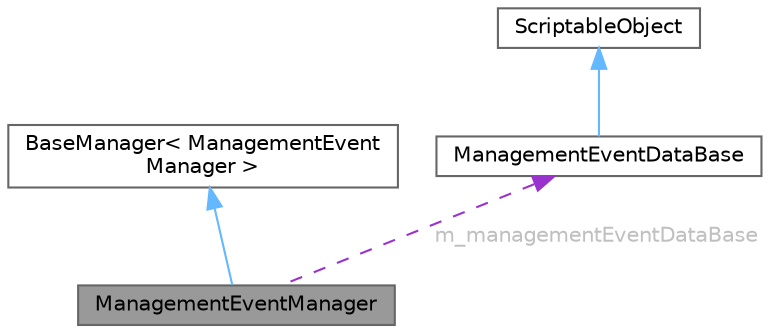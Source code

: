 digraph "ManagementEventManager"
{
 // LATEX_PDF_SIZE
  bgcolor="transparent";
  edge [fontname=Helvetica,fontsize=10,labelfontname=Helvetica,labelfontsize=10];
  node [fontname=Helvetica,fontsize=10,shape=box,height=0.2,width=0.4];
  Node1 [id="Node000001",label="ManagementEventManager",height=0.2,width=0.4,color="gray40", fillcolor="grey60", style="filled", fontcolor="black",tooltip="経営のイベントを管理するマネージャー BaseManagementEvent を継承したイベントを抽選し実行する"];
  Node2 -> Node1 [id="edge1_Node000001_Node000002",dir="back",color="steelblue1",style="solid",tooltip=" "];
  Node2 [id="Node000002",label="BaseManager\< ManagementEvent\lManager \>",height=0.2,width=0.4,color="gray40", fillcolor="white", style="filled",URL="$class_base_manager.html",tooltip=" "];
  Node3 -> Node1 [id="edge2_Node000001_Node000003",dir="back",color="darkorchid3",style="dashed",tooltip=" ",label=" m_managementEventDataBase",fontcolor="grey" ];
  Node3 [id="Node000003",label="ManagementEventDataBase",height=0.2,width=0.4,color="gray40", fillcolor="white", style="filled",URL="$class_management_event_data_base.html",tooltip=" "];
  Node4 -> Node3 [id="edge3_Node000003_Node000004",dir="back",color="steelblue1",style="solid",tooltip=" "];
  Node4 [id="Node000004",label="ScriptableObject",height=0.2,width=0.4,color="gray40", fillcolor="white", style="filled",tooltip=" "];
}
